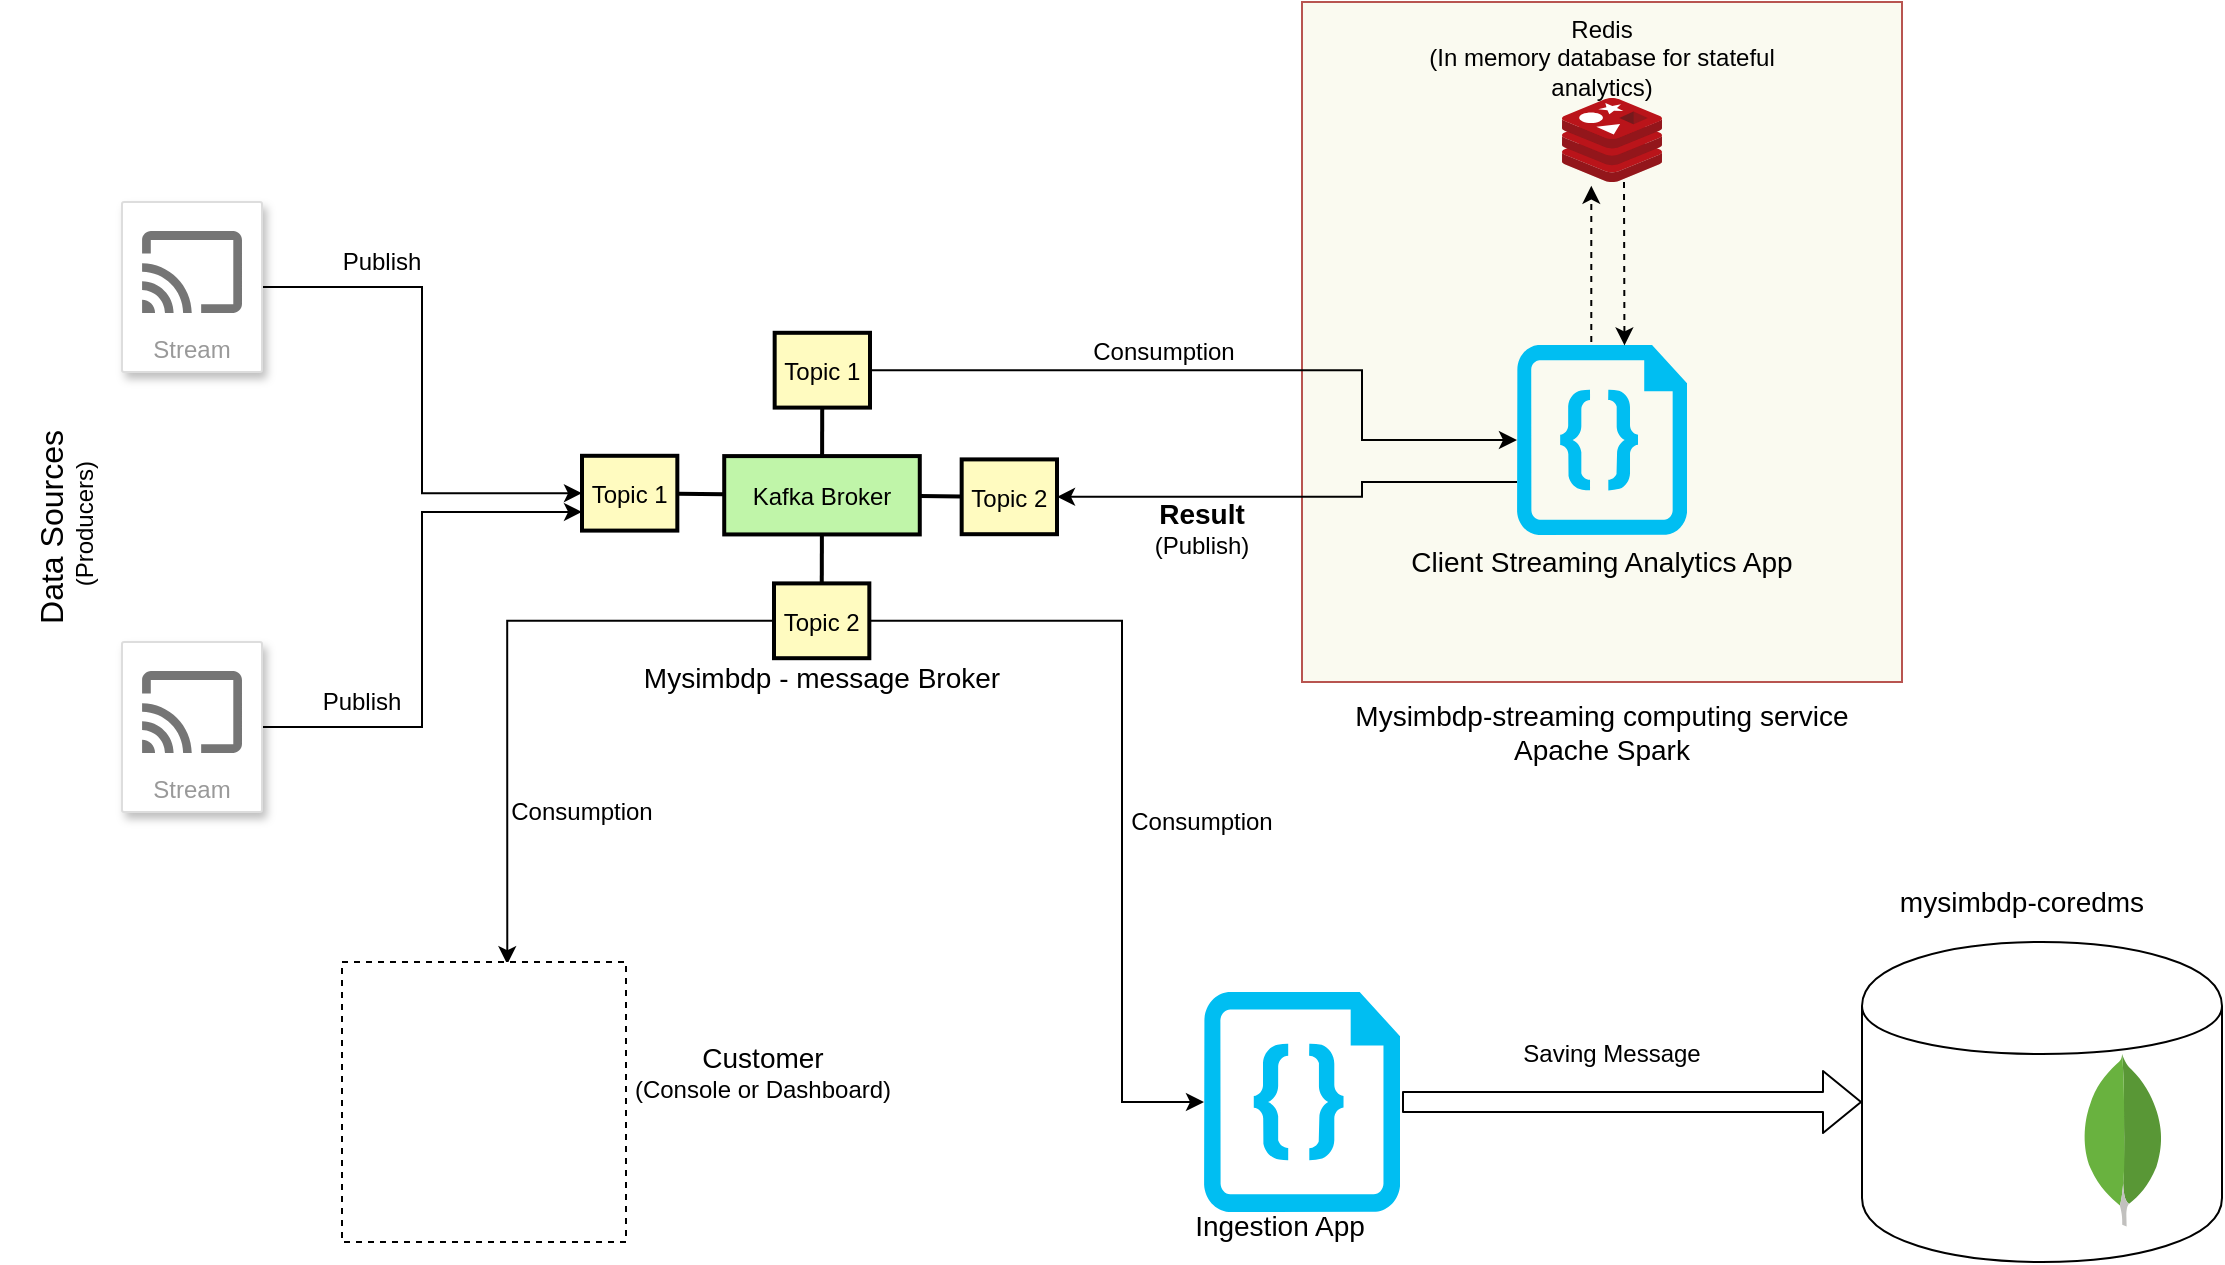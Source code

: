 <mxfile version="12.2.7" type="device" pages="1"><diagram id="VBfd-cJ_Wv5vqUHlRNNS" name="Page-1"><mxGraphModel dx="998" dy="366" grid="1" gridSize="10" guides="1" tooltips="1" connect="1" arrows="1" fold="1" page="0" pageScale="1" pageWidth="850" pageHeight="1100" math="0" shadow="0"><root><mxCell id="0"/><mxCell id="1" parent="0"/><mxCell id="rpvPmJAZp63oact-OP5w-28" value="" style="group" parent="1" vertex="1" connectable="0"><mxGeometry x="630" y="230" width="310" height="265" as="geometry"/></mxCell><mxCell id="rpvPmJAZp63oact-OP5w-23" value="" style="rounded=0;whiteSpace=wrap;html=1;fontSize=12;fillColor=#FAFAF0;strokeColor=#b85450;" parent="rpvPmJAZp63oact-OP5w-28" vertex="1"><mxGeometry y="-140" width="300" height="340" as="geometry"/></mxCell><mxCell id="rpvPmJAZp63oact-OP5w-27" value="&lt;div&gt;&lt;font style=&quot;font-size: 14px&quot;&gt;&lt;span style=&quot;left: 895.138px ; top: 920.021px ; font-family: sans-serif ; transform: scalex(0.953)&quot;&gt;Mysimbdp-&lt;/span&gt;&lt;span style=&quot;left: 1035.38px ; top: 920.021px ; font-family: sans-serif ; transform: scalex(0.841)&quot;&gt;streaming computing &lt;/span&gt;&lt;span style=&quot;left: 220.4px ; top: 963.087px ; font-family: sans-serif ; transform: scalex(0.866)&quot;&gt;service&lt;/span&gt;&lt;br&gt;&lt;/font&gt;&lt;/div&gt;&lt;div&gt;&lt;font style=&quot;font-size: 14px&quot;&gt;Apache Spark&lt;/font&gt;&lt;br&gt;&lt;font style=&quot;font-size: 14px&quot;&gt;&lt;/font&gt;&lt;/div&gt;" style="text;html=1;strokeColor=none;fillColor=none;align=center;verticalAlign=middle;whiteSpace=wrap;rounded=0;fontSize=12;" parent="rpvPmJAZp63oact-OP5w-28" vertex="1"><mxGeometry y="215" width="300" height="20" as="geometry"/></mxCell><mxCell id="rpvPmJAZp63oact-OP5w-21" style="edgeStyle=orthogonalEdgeStyle;rounded=0;orthogonalLoop=1;jettySize=auto;html=1;entryX=0;entryY=0.5;entryDx=0;entryDy=0;" parent="1" source="rpvPmJAZp63oact-OP5w-1" target="rpvPmJAZp63oact-OP5w-8" edge="1"><mxGeometry relative="1" as="geometry"/></mxCell><mxCell id="rpvPmJAZp63oact-OP5w-1" value="Stream" style="strokeColor=#dddddd;shadow=1;strokeWidth=1;rounded=1;absoluteArcSize=1;arcSize=2;labelPosition=center;verticalLabelPosition=middle;align=center;verticalAlign=bottom;spacingLeft=0;fontColor=#999999;fontSize=12;whiteSpace=wrap;spacingBottom=2;" parent="1" vertex="1"><mxGeometry x="40" y="190" width="70" height="85" as="geometry"/></mxCell><mxCell id="rpvPmJAZp63oact-OP5w-2" value="" style="dashed=0;connectable=0;html=1;fillColor=#757575;strokeColor=none;shape=mxgraph.gcp2.stream;part=1;" parent="rpvPmJAZp63oact-OP5w-1" vertex="1"><mxGeometry x="0.5" width="50" height="41" relative="1" as="geometry"><mxPoint x="-25" y="14.5" as="offset"/></mxGeometry></mxCell><mxCell id="rpvPmJAZp63oact-OP5w-22" style="edgeStyle=orthogonalEdgeStyle;rounded=0;orthogonalLoop=1;jettySize=auto;html=1;entryX=0;entryY=0.75;entryDx=0;entryDy=0;" parent="1" source="rpvPmJAZp63oact-OP5w-3" target="rpvPmJAZp63oact-OP5w-8" edge="1"><mxGeometry relative="1" as="geometry"/></mxCell><mxCell id="rpvPmJAZp63oact-OP5w-3" value="Stream" style="strokeColor=#dddddd;shadow=1;strokeWidth=1;rounded=1;absoluteArcSize=1;arcSize=2;labelPosition=center;verticalLabelPosition=middle;align=center;verticalAlign=bottom;spacingLeft=0;fontColor=#999999;fontSize=12;whiteSpace=wrap;spacingBottom=2;" parent="1" vertex="1"><mxGeometry x="40" y="410" width="70" height="85" as="geometry"/></mxCell><mxCell id="rpvPmJAZp63oact-OP5w-4" value="" style="dashed=0;connectable=0;html=1;fillColor=#757575;strokeColor=none;shape=mxgraph.gcp2.stream;part=1;" parent="rpvPmJAZp63oact-OP5w-3" vertex="1"><mxGeometry x="0.5" width="50" height="41" relative="1" as="geometry"><mxPoint x="-25" y="14.5" as="offset"/></mxGeometry></mxCell><mxCell id="rpvPmJAZp63oact-OP5w-5" value="" style="shape=image;html=1;verticalAlign=top;verticalLabelPosition=bottom;labelBackgroundColor=#ffffff;imageAspect=0;aspect=fixed;image=https://cdn3.iconfinder.com/data/icons/virtual-notebook/128/button_switch_vertical-128.png" parent="1" vertex="1"><mxGeometry x="31.5" y="309" width="87" height="87" as="geometry"/></mxCell><mxCell id="rpvPmJAZp63oact-OP5w-26" value="" style="group" parent="1" vertex="1" connectable="0"><mxGeometry x="670" y="261.5" width="220" height="118.5" as="geometry"/></mxCell><mxCell id="rpvPmJAZp63oact-OP5w-24" value="" style="verticalLabelPosition=bottom;html=1;verticalAlign=top;align=center;strokeColor=none;fillColor=#00BEF2;shape=mxgraph.azure.code_file;pointerEvents=1;fontSize=12;" parent="rpvPmJAZp63oact-OP5w-26" vertex="1"><mxGeometry x="67.5" width="85" height="95" as="geometry"/></mxCell><mxCell id="rpvPmJAZp63oact-OP5w-25" value="&lt;font style=&quot;font-size: 14px&quot;&gt;Client Streaming Analytics App&lt;/font&gt;" style="text;html=1;strokeColor=none;fillColor=none;align=center;verticalAlign=middle;whiteSpace=wrap;rounded=0;fontSize=12;" parent="rpvPmJAZp63oact-OP5w-26" vertex="1"><mxGeometry y="98.5" width="220" height="20" as="geometry"/></mxCell><mxCell id="rpvPmJAZp63oact-OP5w-29" style="edgeStyle=orthogonalEdgeStyle;rounded=0;orthogonalLoop=1;jettySize=auto;html=1;entryX=0;entryY=0.5;entryDx=0;entryDy=0;entryPerimeter=0;fontSize=12;" parent="1" source="rpvPmJAZp63oact-OP5w-9" target="rpvPmJAZp63oact-OP5w-24" edge="1"><mxGeometry relative="1" as="geometry"><Array as="points"><mxPoint x="660" y="274"/><mxPoint x="660" y="309"/></Array></mxGeometry></mxCell><mxCell id="rpvPmJAZp63oact-OP5w-36" value="" style="endArrow=classic;html=1;fontSize=12;entryX=0.293;entryY=1.044;entryDx=0;entryDy=0;entryPerimeter=0;exitX=0.437;exitY=-0.016;exitDx=0;exitDy=0;exitPerimeter=0;dashed=1;" parent="1" source="rpvPmJAZp63oact-OP5w-24" target="rpvPmJAZp63oact-OP5w-30" edge="1"><mxGeometry width="50" height="50" relative="1" as="geometry"><mxPoint x="750" y="230" as="sourcePoint"/><mxPoint x="800" y="180" as="targetPoint"/></mxGeometry></mxCell><mxCell id="rpvPmJAZp63oact-OP5w-37" value="" style="endArrow=classic;html=1;fontSize=12;entryX=0.632;entryY=0.002;entryDx=0;entryDy=0;entryPerimeter=0;dashed=1;" parent="1" target="rpvPmJAZp63oact-OP5w-24" edge="1"><mxGeometry width="50" height="50" relative="1" as="geometry"><mxPoint x="791" y="180" as="sourcePoint"/><mxPoint x="855.5" y="120" as="targetPoint"/></mxGeometry></mxCell><mxCell id="rpvPmJAZp63oact-OP5w-39" value="" style="group" parent="1" vertex="1" connectable="0"><mxGeometry x="690" y="98" width="180" height="82" as="geometry"/></mxCell><mxCell id="rpvPmJAZp63oact-OP5w-30" value="" style="aspect=fixed;html=1;points=[];align=center;image;fontSize=12;image=img/lib/mscae/Cache_Redis_Product.svg;fillColor=#FAFAF0;" parent="rpvPmJAZp63oact-OP5w-39" vertex="1"><mxGeometry x="70" y="40" width="50" height="42" as="geometry"/></mxCell><mxCell id="rpvPmJAZp63oact-OP5w-38" value="&lt;div&gt;&lt;font style=&quot;font-size: 8px&quot;&gt;&lt;font style=&quot;font-size: 12px&quot;&gt;Redis&lt;/font&gt; &lt;br&gt;&lt;/font&gt;&lt;/div&gt;&lt;div&gt;&lt;font style=&quot;font-size: 12px&quot;&gt;(In memory database for stateful analytics)&lt;/font&gt;&lt;/div&gt;" style="text;html=1;strokeColor=none;fillColor=none;align=center;verticalAlign=middle;whiteSpace=wrap;rounded=0;fontSize=12;" parent="rpvPmJAZp63oact-OP5w-39" vertex="1"><mxGeometry width="180" height="40" as="geometry"/></mxCell><mxCell id="rpvPmJAZp63oact-OP5w-41" value="" style="group" parent="1" vertex="1" connectable="0"><mxGeometry x="270" y="242.5" width="240" height="220" as="geometry"/></mxCell><mxCell id="rpvPmJAZp63oact-OP5w-20" value="" style="group;fontStyle=0" parent="rpvPmJAZp63oact-OP5w-41" vertex="1" connectable="0"><mxGeometry x="10" width="230" height="195.5" as="geometry"/></mxCell><mxCell id="rpvPmJAZp63oact-OP5w-8" value="Topic 1" style="strokeWidth=2;dashed=0;align=center;fontSize=12;shape=rect;fillColor=#fffbc0;strokeColor=#000000;" parent="rpvPmJAZp63oact-OP5w-20" vertex="1"><mxGeometry x="-10" y="74.4" width="47.667" height="37.4" as="geometry"/></mxCell><mxCell id="rpvPmJAZp63oact-OP5w-9" value="Topic 1" style="strokeWidth=2;dashed=0;align=center;fontSize=12;shape=rect;fillColor=#fffbc0;strokeColor=#000000;" parent="rpvPmJAZp63oact-OP5w-20" vertex="1"><mxGeometry x="86.333" y="12.9" width="47.667" height="37.4" as="geometry"/></mxCell><mxCell id="rpvPmJAZp63oact-OP5w-10" value="Topic 2" style="strokeWidth=2;dashed=0;align=center;fontSize=12;shape=rect;fillColor=#fffbc0;strokeColor=#000000;" parent="rpvPmJAZp63oact-OP5w-20" vertex="1"><mxGeometry x="86" y="138.2" width="47.667" height="37.4" as="geometry"/></mxCell><mxCell id="rpvPmJAZp63oact-OP5w-11" value="Topic 2" style="strokeWidth=2;dashed=0;align=center;fontSize=12;shape=rect;fillColor=#fffbc0;strokeColor=#000000;" parent="rpvPmJAZp63oact-OP5w-20" vertex="1"><mxGeometry x="179.833" y="76.2" width="47.667" height="37.4" as="geometry"/></mxCell><mxCell id="rpvPmJAZp63oact-OP5w-13" value="Kafka Broker" style="strokeWidth=2;dashed=0;align=center;fontSize=12;shape=rect;fillColor=#c0f5a9;strokeColor=#000000;" parent="rpvPmJAZp63oact-OP5w-20" vertex="1"><mxGeometry x="61.111" y="74.547" width="97.778" height="39.169" as="geometry"/></mxCell><mxCell id="rpvPmJAZp63oact-OP5w-15" value="" style="edgeStyle=none;endArrow=none;dashed=0;html=1;strokeWidth=2;" parent="rpvPmJAZp63oact-OP5w-20" source="rpvPmJAZp63oact-OP5w-13" target="rpvPmJAZp63oact-OP5w-8" edge="1"><mxGeometry relative="1" as="geometry"/></mxCell><mxCell id="rpvPmJAZp63oact-OP5w-16" value="" style="edgeStyle=none;endArrow=none;dashed=0;html=1;strokeWidth=2;" parent="rpvPmJAZp63oact-OP5w-20" source="rpvPmJAZp63oact-OP5w-13" target="rpvPmJAZp63oact-OP5w-9" edge="1"><mxGeometry relative="1" as="geometry"/></mxCell><mxCell id="rpvPmJAZp63oact-OP5w-17" value="" style="edgeStyle=none;endArrow=none;dashed=0;html=1;strokeWidth=2;" parent="rpvPmJAZp63oact-OP5w-20" source="rpvPmJAZp63oact-OP5w-13" target="rpvPmJAZp63oact-OP5w-10" edge="1"><mxGeometry relative="1" as="geometry"/></mxCell><mxCell id="rpvPmJAZp63oact-OP5w-18" value="" style="edgeStyle=none;endArrow=none;dashed=0;html=1;strokeWidth=2;" parent="rpvPmJAZp63oact-OP5w-20" source="rpvPmJAZp63oact-OP5w-13" target="rpvPmJAZp63oact-OP5w-11" edge="1"><mxGeometry relative="1" as="geometry"/></mxCell><mxCell id="rpvPmJAZp63oact-OP5w-40" value="&lt;font style=&quot;font-size: 14px&quot;&gt;Mysimbdp - message Broker&lt;br&gt;&lt;/font&gt;" style="text;html=1;strokeColor=none;fillColor=none;align=center;verticalAlign=middle;whiteSpace=wrap;rounded=0;fontSize=12;" parent="rpvPmJAZp63oact-OP5w-20" vertex="1"><mxGeometry x="-10" y="175.5" width="240" height="20" as="geometry"/></mxCell><mxCell id="rpvPmJAZp63oact-OP5w-43" style="edgeStyle=orthogonalEdgeStyle;rounded=0;orthogonalLoop=1;jettySize=auto;html=1;entryX=1;entryY=0.5;entryDx=0;entryDy=0;fontSize=12;" parent="1" source="rpvPmJAZp63oact-OP5w-24" target="rpvPmJAZp63oact-OP5w-11" edge="1"><mxGeometry relative="1" as="geometry"><Array as="points"><mxPoint x="660" y="330"/><mxPoint x="660" y="337"/></Array></mxGeometry></mxCell><mxCell id="rpvPmJAZp63oact-OP5w-52" style="edgeStyle=orthogonalEdgeStyle;rounded=0;orthogonalLoop=1;jettySize=auto;html=1;entryX=0.582;entryY=0.008;entryDx=0;entryDy=0;entryPerimeter=0;fontSize=12;" parent="1" source="rpvPmJAZp63oact-OP5w-10" target="rpvPmJAZp63oact-OP5w-49" edge="1"><mxGeometry relative="1" as="geometry"/></mxCell><mxCell id="rpvPmJAZp63oact-OP5w-54" style="edgeStyle=orthogonalEdgeStyle;rounded=0;orthogonalLoop=1;jettySize=auto;html=1;fontSize=12;" parent="1" source="rpvPmJAZp63oact-OP5w-10" target="rpvPmJAZp63oact-OP5w-53" edge="1"><mxGeometry relative="1" as="geometry"><Array as="points"><mxPoint x="540" y="400"/><mxPoint x="540" y="640"/></Array></mxGeometry></mxCell><mxCell id="rpvPmJAZp63oact-OP5w-57" value="" style="shape=flexArrow;endArrow=classic;html=1;fontSize=12;entryX=0;entryY=0.5;entryDx=0;entryDy=0;" parent="1" target="rpvPmJAZp63oact-OP5w-56" edge="1"><mxGeometry width="50" height="50" relative="1" as="geometry"><mxPoint x="680" y="640" as="sourcePoint"/><mxPoint x="730" y="590" as="targetPoint"/></mxGeometry></mxCell><mxCell id="rpvPmJAZp63oact-OP5w-61" value="&lt;font style=&quot;font-size: 16px&quot;&gt;Data Sources&lt;br&gt;&lt;/font&gt;&amp;nbsp;(Producers)" style="text;html=1;strokeColor=none;fillColor=none;align=center;verticalAlign=middle;whiteSpace=wrap;rounded=0;dashed=1;fontSize=12;direction=north;flipH=0;flipV=1;horizontal=0;" parent="1" vertex="1"><mxGeometry x="-20" y="207.5" width="62" height="290" as="geometry"/></mxCell><mxCell id="rpvPmJAZp63oact-OP5w-62" value="Publish" style="text;html=1;strokeColor=none;fillColor=none;align=center;verticalAlign=middle;whiteSpace=wrap;rounded=0;dashed=1;fontSize=12;" parent="1" vertex="1"><mxGeometry x="150" y="210" width="40" height="20" as="geometry"/></mxCell><mxCell id="rpvPmJAZp63oact-OP5w-63" value="Publish" style="text;html=1;strokeColor=none;fillColor=none;align=center;verticalAlign=middle;whiteSpace=wrap;rounded=0;dashed=1;fontSize=12;" parent="1" vertex="1"><mxGeometry x="140" y="430" width="40" height="20" as="geometry"/></mxCell><mxCell id="rpvPmJAZp63oact-OP5w-65" value="&lt;font size=&quot;1&quot;&gt;&lt;b style=&quot;font-size: 14px&quot;&gt;Result &lt;/b&gt;&lt;/font&gt;(Publish)" style="text;html=1;strokeColor=none;fillColor=none;align=center;verticalAlign=middle;whiteSpace=wrap;rounded=0;dashed=1;fontSize=12;" parent="1" vertex="1"><mxGeometry x="560" y="342.5" width="40" height="20" as="geometry"/></mxCell><mxCell id="rpvPmJAZp63oact-OP5w-66" value="Consumption" style="text;html=1;strokeColor=none;fillColor=none;align=center;verticalAlign=middle;whiteSpace=wrap;rounded=0;dashed=1;fontSize=12;" parent="1" vertex="1"><mxGeometry x="541" y="255" width="40" height="20" as="geometry"/></mxCell><mxCell id="rpvPmJAZp63oact-OP5w-67" value="Consumption" style="text;html=1;strokeColor=none;fillColor=none;align=center;verticalAlign=middle;whiteSpace=wrap;rounded=0;dashed=1;fontSize=12;" parent="1" vertex="1"><mxGeometry x="250" y="485" width="40" height="20" as="geometry"/></mxCell><mxCell id="rpvPmJAZp63oact-OP5w-69" value="Saving Message" style="text;html=1;strokeColor=none;fillColor=none;align=center;verticalAlign=middle;whiteSpace=wrap;rounded=0;dashed=1;fontSize=12;" parent="1" vertex="1"><mxGeometry x="730" y="606" width="110" height="20" as="geometry"/></mxCell><mxCell id="rpvPmJAZp63oact-OP5w-72" value="" style="group" parent="1" vertex="1" connectable="0"><mxGeometry x="150" y="570" width="319.5" height="150" as="geometry"/></mxCell><mxCell id="rpvPmJAZp63oact-OP5w-50" value="" style="group" parent="rpvPmJAZp63oact-OP5w-72" vertex="1" connectable="0"><mxGeometry width="210" height="150" as="geometry"/></mxCell><mxCell id="rpvPmJAZp63oact-OP5w-49" value="" style="rounded=0;whiteSpace=wrap;html=1;fontSize=12;dashed=1;" parent="rpvPmJAZp63oact-OP5w-50" vertex="1"><mxGeometry width="142" height="140" as="geometry"/></mxCell><mxCell id="rpvPmJAZp63oact-OP5w-48" value="" style="shape=image;html=1;verticalAlign=top;verticalLabelPosition=bottom;labelBackgroundColor=#ffffff;imageAspect=0;aspect=fixed;image=https://cdn2.iconfinder.com/data/icons/pinpoint-interface/48/users-128.png;fillColor=#FAFAF0;fontSize=12;container=1;" parent="rpvPmJAZp63oact-OP5w-50" vertex="1"><mxGeometry x="21.5" y="20" width="101" height="101" as="geometry"/></mxCell><mxCell id="rpvPmJAZp63oact-OP5w-51" value="&lt;div&gt;&lt;font style=&quot;font-size: 14px&quot;&gt;&lt;span style=&quot;left: 220.4px ; top: 1092.29px ; font-family: sans-serif ; transform: scalex(0.833)&quot;&gt;Customer&lt;/span&gt;&lt;/font&gt; &lt;br&gt;&lt;/div&gt;&lt;div&gt;(Console or Dashboard)&lt;/div&gt;" style="text;html=1;strokeColor=none;fillColor=none;align=center;verticalAlign=middle;whiteSpace=wrap;rounded=0;dashed=1;fontSize=12;" parent="rpvPmJAZp63oact-OP5w-72" vertex="1"><mxGeometry x="100.5" y="40" width="219" height="30" as="geometry"/></mxCell><mxCell id="rpvPmJAZp63oact-OP5w-73" value="" style="group" parent="1" vertex="1" connectable="0"><mxGeometry x="559" y="490" width="120" height="222" as="geometry"/></mxCell><mxCell id="rpvPmJAZp63oact-OP5w-53" value="" style="verticalLabelPosition=bottom;html=1;verticalAlign=top;align=center;strokeColor=none;fillColor=#00BEF2;shape=mxgraph.azure.code_file;pointerEvents=1;dashed=1;fontSize=12;" parent="rpvPmJAZp63oact-OP5w-73" vertex="1"><mxGeometry x="22" y="95" width="98" height="110" as="geometry"/></mxCell><mxCell id="rpvPmJAZp63oact-OP5w-55" value="&lt;font style=&quot;font-size: 14px&quot;&gt;Ingestion App&lt;br&gt;&lt;/font&gt;" style="text;html=1;strokeColor=none;fillColor=none;align=center;verticalAlign=middle;whiteSpace=wrap;rounded=0;dashed=1;fontSize=12;" parent="rpvPmJAZp63oact-OP5w-73" vertex="1"><mxGeometry y="202" width="120" height="20" as="geometry"/></mxCell><mxCell id="rpvPmJAZp63oact-OP5w-68" value="Consumption" style="text;html=1;strokeColor=none;fillColor=none;align=center;verticalAlign=middle;whiteSpace=wrap;rounded=0;dashed=1;fontSize=12;" parent="rpvPmJAZp63oact-OP5w-73" vertex="1"><mxGeometry x="1" width="40" height="20" as="geometry"/></mxCell><mxCell id="rpvPmJAZp63oact-OP5w-74" value="" style="group" parent="1" vertex="1" connectable="0"><mxGeometry x="900" y="530" width="190" height="190" as="geometry"/></mxCell><mxCell id="rpvPmJAZp63oact-OP5w-56" value="" style="shape=cylinder;whiteSpace=wrap;html=1;boundedLbl=1;backgroundOutline=1;fontSize=13;" parent="rpvPmJAZp63oact-OP5w-74" vertex="1"><mxGeometry x="10" y="30" width="180" height="160" as="geometry"/></mxCell><mxCell id="rpvPmJAZp63oact-OP5w-59" value="" style="dashed=0;outlineConnect=0;html=1;align=center;labelPosition=center;verticalLabelPosition=bottom;verticalAlign=top;shape=mxgraph.weblogos.mongodb;fillColor=#FAFAF0;fontSize=12;" parent="rpvPmJAZp63oact-OP5w-74" vertex="1"><mxGeometry x="120" y="86" width="41.2" height="86.2" as="geometry"/></mxCell><mxCell id="rpvPmJAZp63oact-OP5w-60" value="&lt;font style=&quot;font-size: 14px&quot;&gt;mysimbdp-coredms&lt;/font&gt;" style="text;html=1;strokeColor=none;fillColor=none;align=center;verticalAlign=middle;whiteSpace=wrap;rounded=0;dashed=1;fontSize=12;" parent="rpvPmJAZp63oact-OP5w-74" vertex="1"><mxGeometry width="180" height="20" as="geometry"/></mxCell></root></mxGraphModel></diagram></mxfile>